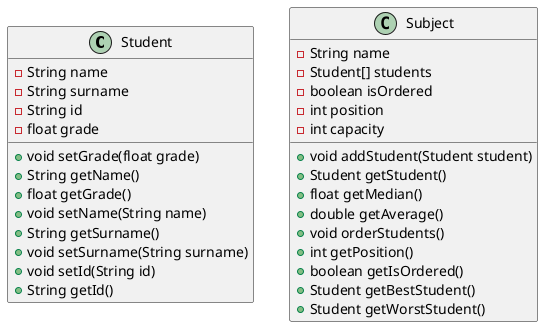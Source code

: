 @startuml
class Student{
    - String name
    - String surname
    - String id
    - float grade

    + void setGrade(float grade)
    + String getName()
    + float getGrade()
    + void setName(String name)
    + String getSurname()
    + void setSurname(String surname)
    + void setId(String id)
    + String getId()


}

class Subject{
    - String name
    - Student[] students
    - boolean isOrdered
    - int position
    - int capacity

    + void addStudent(Student student)
    + Student getStudent()
    + float getMedian()
    + double getAverage()
    + void orderStudents()
    + int getPosition()
    + boolean getIsOrdered()
    + Student getBestStudent()
    + Student getWorstStudent()

}
@enduml
